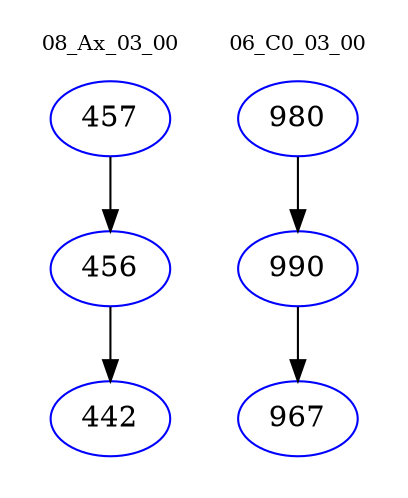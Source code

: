 digraph{
subgraph cluster_0 {
color = white
label = "08_Ax_03_00";
fontsize=10;
T0_457 [label="457", color="blue"]
T0_457 -> T0_456 [color="black"]
T0_456 [label="456", color="blue"]
T0_456 -> T0_442 [color="black"]
T0_442 [label="442", color="blue"]
}
subgraph cluster_1 {
color = white
label = "06_C0_03_00";
fontsize=10;
T1_980 [label="980", color="blue"]
T1_980 -> T1_990 [color="black"]
T1_990 [label="990", color="blue"]
T1_990 -> T1_967 [color="black"]
T1_967 [label="967", color="blue"]
}
}
